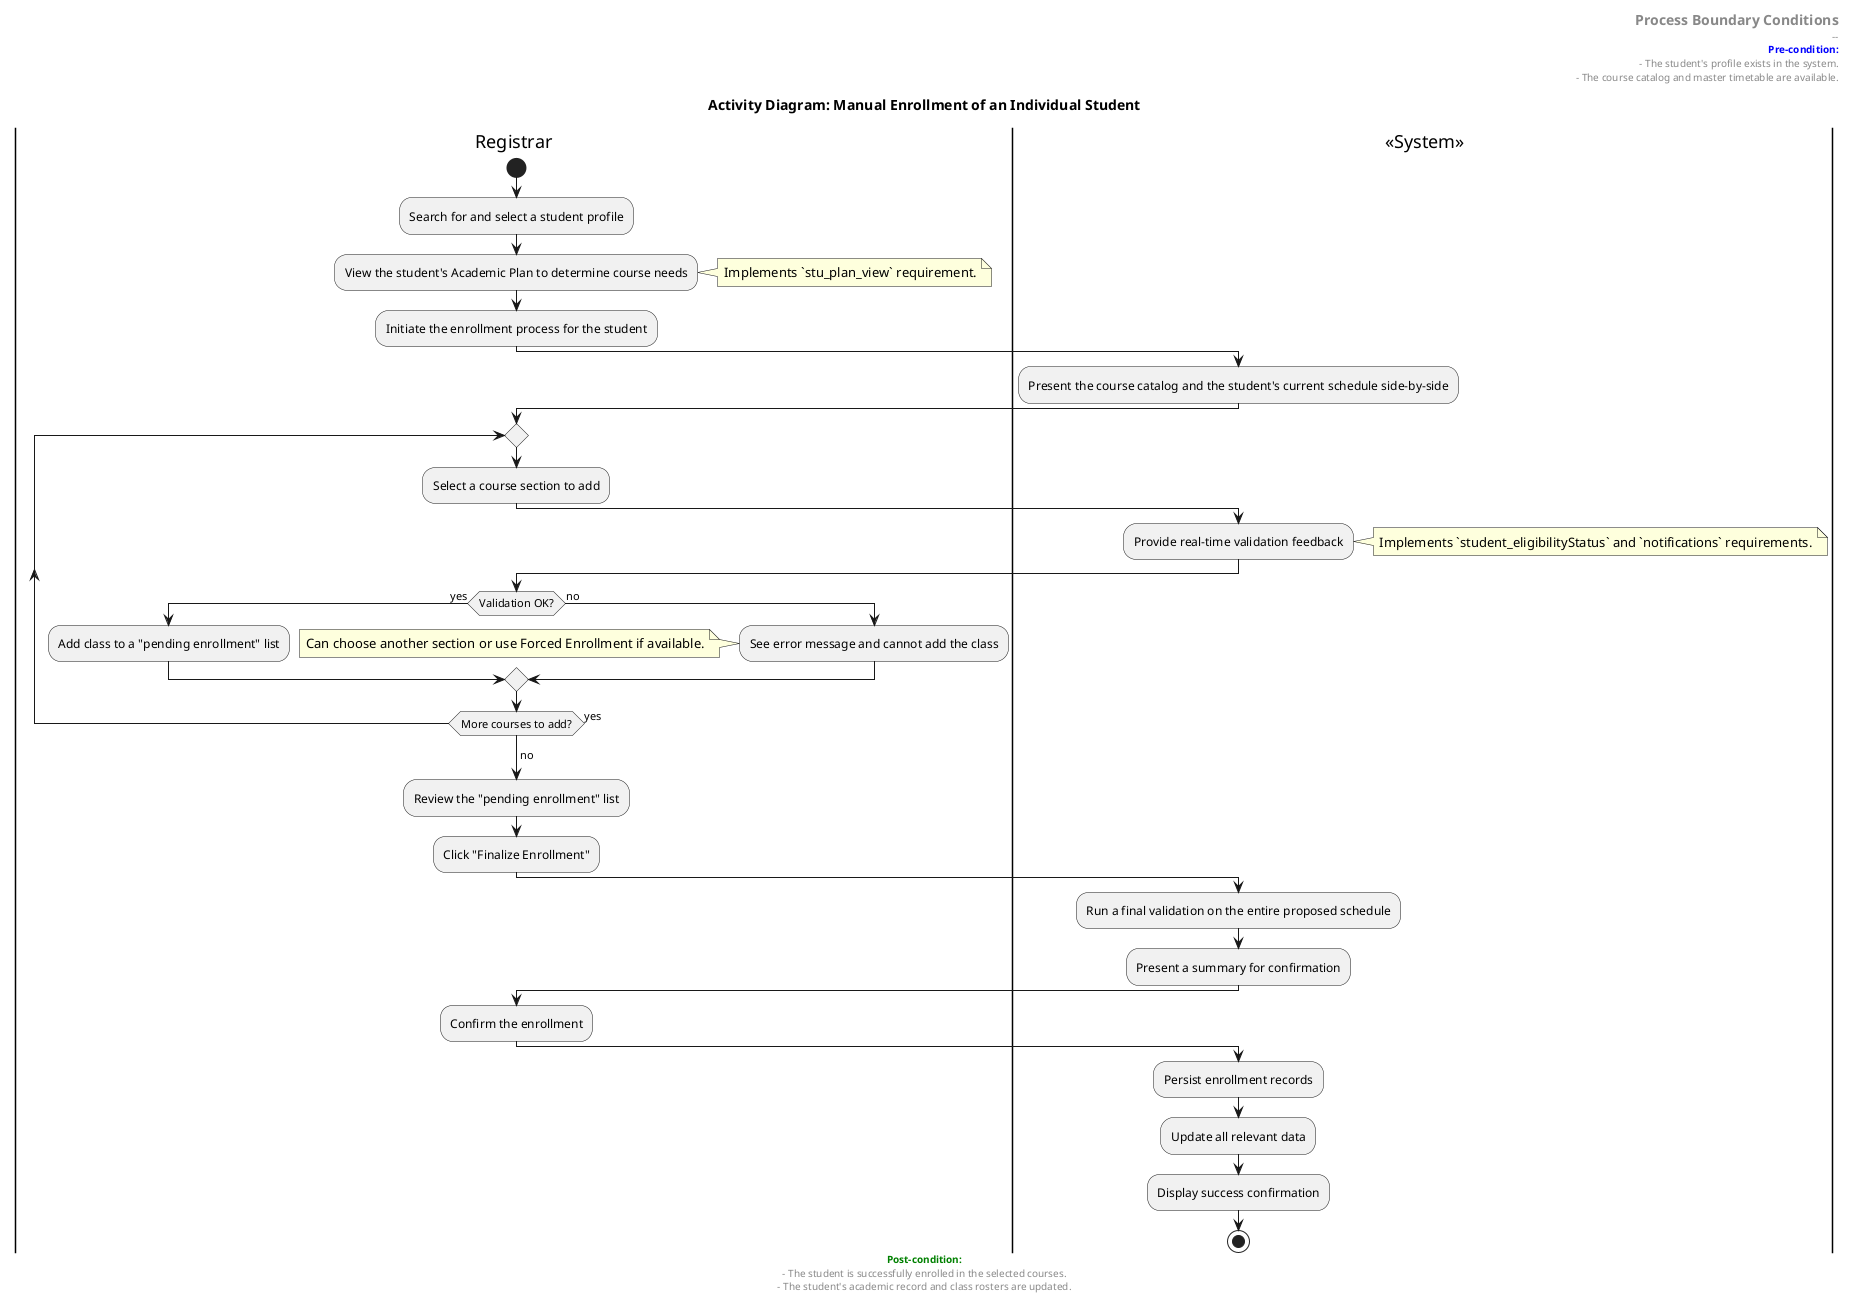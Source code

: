 @startuml
title Activity Diagram: Manual Enrollment of an Individual Student

header
<font size=14><b>Process Boundary Conditions</b></font>
--
<font color=blue><b>Pre-condition:</b></font>
- The student's profile exists in the system.
- The course catalog and master timetable are available.
end header

footer
<font color=green><b>Post-condition:</b></font>
- The student is successfully enrolled in the selected courses.
- The student's academic record and class rosters are updated.
end footer

skinparam activity {
    BackgroundColor<<System>> LightBlue
    BorderColor<<System>> #0000FF
    BackgroundColor<<Registrar>> Beige
    BorderColor<<Registrar>> #8B4513
}

|Registrar|
start
:Search for and select a student profile;
:View the student's Academic Plan to determine course needs;
note right: Implements `stu_plan_view` requirement.
:Initiate the enrollment process for the student;

|System| <<System>>
:Present the course catalog and the student's current schedule side-by-side;

|Registrar|
repeat
  :Select a course section to add;
  |System| <<System>>
  :Provide real-time validation feedback;
  note right: Implements `student_eligibilityStatus` and `notifications` requirements.
  |Registrar|
  if (Validation OK?) then (yes)
    :Add class to a "pending enrollment" list;
  else (no)
    :See error message and cannot add the class;
    note left: Can choose another section or use Forced Enrollment if available.
  endif
repeat while (More courses to add?) is (yes)
-> no;

:Review the "pending enrollment" list;
:Click "Finalize Enrollment";

|System| <<System>>
:Run a final validation on the entire proposed schedule;
:Present a summary for confirmation;

|Registrar|
:Confirm the enrollment;

|System| <<System>>
:Persist enrollment records;
:Update all relevant data;
:Display success confirmation;

stop
@enduml
